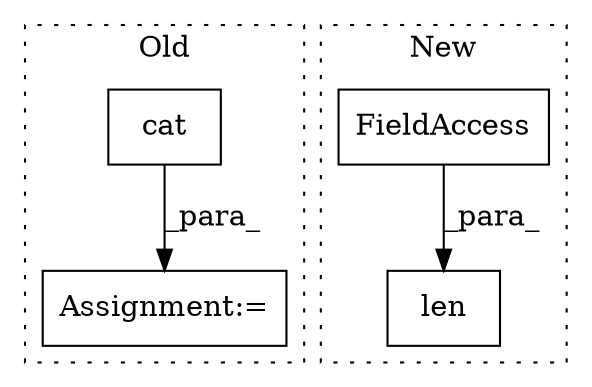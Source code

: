 digraph G {
subgraph cluster0 {
1 [label="cat" a="32" s="7125,7170" l="4,1" shape="box"];
3 [label="Assignment:=" a="7" s="7118" l="1" shape="box"];
label = "Old";
style="dotted";
}
subgraph cluster1 {
2 [label="len" a="32" s="7099,7116" l="4,1" shape="box"];
4 [label="FieldAccess" a="22" s="7103" l="13" shape="box"];
label = "New";
style="dotted";
}
1 -> 3 [label="_para_"];
4 -> 2 [label="_para_"];
}